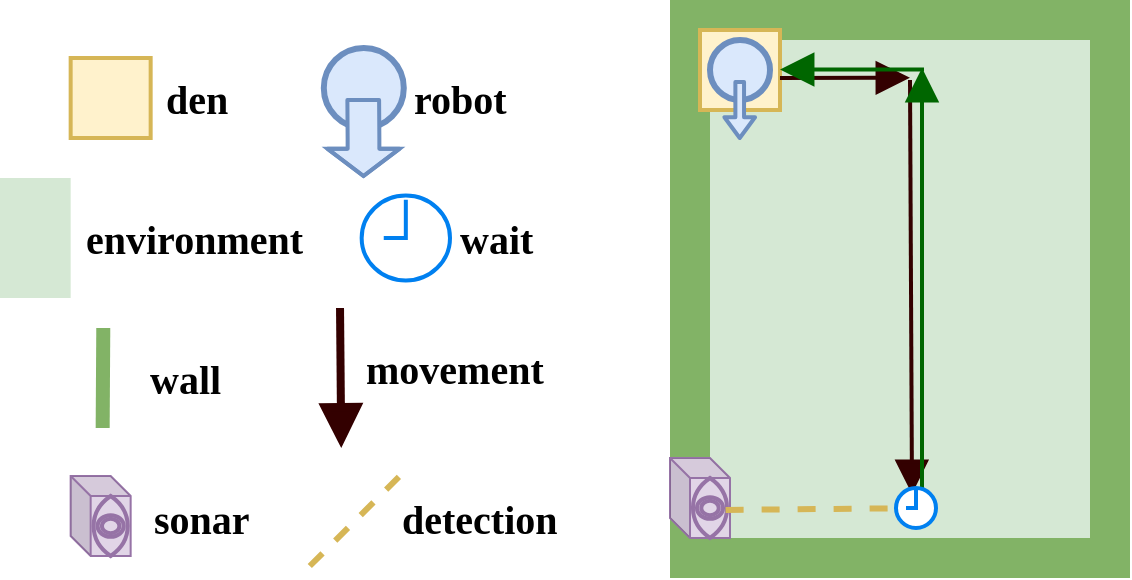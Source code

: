 <mxfile version="14.4.3" type="device"><diagram id="38rpAJSljCp4Y_t4XJB3" name="Pagina-1"><mxGraphModel dx="852" dy="494" grid="1" gridSize="10" guides="1" tooltips="1" connect="1" arrows="1" fold="1" page="1" pageScale="1" pageWidth="827" pageHeight="1169" math="0" shadow="0"><root><mxCell id="0"/><mxCell id="1" parent="0"/><mxCell id="dRU0oKlooQQdXRO8Y2s7-1" value="" style="rounded=0;whiteSpace=wrap;html=1;fillColor=#d5e8d4;strokeColor=#82b366;perimeterSpacing=0;strokeWidth=20;glass=0;shadow=0;sketch=0;" parent="1" vertex="1"><mxGeometry x="380" y="91" width="210" height="269" as="geometry"/></mxCell><mxCell id="dRU0oKlooQQdXRO8Y2s7-8" value="" style="ellipse;whiteSpace=wrap;html=1;aspect=fixed;rounded=0;shadow=0;glass=0;sketch=0;strokeWidth=3;fillColor=#dae8fc;strokeColor=#6c8ebf;" parent="1" vertex="1"><mxGeometry x="196.9" y="105" width="40" height="40" as="geometry"/></mxCell><mxCell id="dRU0oKlooQQdXRO8Y2s7-9" value="" style="shape=flexArrow;endArrow=classic;html=1;strokeColor=#6c8ebf;strokeWidth=2;width=14.857;endSize=3.857;endWidth=18.095;fillColor=#dae8fc;" parent="1" edge="1"><mxGeometry width="50" height="50" relative="1" as="geometry"><mxPoint x="216.61" y="130.0" as="sourcePoint"/><mxPoint x="216.75" y="170" as="targetPoint"/><Array as="points"><mxPoint x="216.75" y="150"/></Array></mxGeometry></mxCell><mxCell id="dRU0oKlooQQdXRO8Y2s7-10" value="robot" style="text;html=1;strokeColor=none;fillColor=none;align=left;verticalAlign=middle;whiteSpace=wrap;rounded=0;shadow=0;glass=0;sketch=0;fontStyle=1;fontSize=20;fontFamily=Tahoma;" parent="1" vertex="1"><mxGeometry x="239.9" y="120" width="80" height="20" as="geometry"/></mxCell><mxCell id="dRU0oKlooQQdXRO8Y2s7-11" value="" style="endArrow=block;html=1;strokeWidth=4;fillColor=#f8cecc;strokeColor=#330000;endSize=12;endFill=1;" parent="1" edge="1"><mxGeometry width="50" height="50" relative="1" as="geometry"><mxPoint x="205.01" y="235" as="sourcePoint"/><mxPoint x="205.63" y="305" as="targetPoint"/></mxGeometry></mxCell><mxCell id="dRU0oKlooQQdXRO8Y2s7-12" value="movement" style="text;html=1;strokeColor=none;fillColor=none;align=left;verticalAlign=middle;whiteSpace=wrap;rounded=0;shadow=0;glass=0;sketch=0;fontStyle=1;fontSize=20;fontFamily=Tahoma;" parent="1" vertex="1"><mxGeometry x="215.83" y="255" width="126.33" height="20" as="geometry"/></mxCell><mxCell id="dRU0oKlooQQdXRO8Y2s7-14" value="" style="rounded=0;whiteSpace=wrap;html=1;fillColor=#d5e8d4;perimeterSpacing=0;strokeWidth=7;glass=0;shadow=0;sketch=0;strokeColor=none;" parent="1" vertex="1"><mxGeometry x="35.0" y="170" width="35.33" height="60" as="geometry"/></mxCell><mxCell id="dRU0oKlooQQdXRO8Y2s7-15" value="environment" style="text;html=1;strokeColor=none;fillColor=none;align=left;verticalAlign=middle;whiteSpace=wrap;rounded=0;shadow=0;glass=0;sketch=0;fontStyle=1;fontSize=20;fontFamily=Tahoma;" parent="1" vertex="1"><mxGeometry x="76.33" y="190" width="150" height="20" as="geometry"/></mxCell><mxCell id="dRU0oKlooQQdXRO8Y2s7-16" value="" style="endArrow=none;html=1;strokeColor=#82b366;strokeWidth=7;fontFamily=Tahoma;fontSize=13;fillColor=#d5e8d4;" parent="1" edge="1"><mxGeometry width="50" height="50" relative="1" as="geometry"><mxPoint x="86.33" y="295" as="sourcePoint"/><mxPoint x="86.64" y="245" as="targetPoint"/></mxGeometry></mxCell><mxCell id="dRU0oKlooQQdXRO8Y2s7-17" value="wall" style="text;html=1;strokeColor=none;fillColor=none;align=left;verticalAlign=middle;whiteSpace=wrap;rounded=0;shadow=0;glass=0;sketch=0;fontStyle=1;fontSize=20;fontFamily=Tahoma;" parent="1" vertex="1"><mxGeometry x="107.98" y="260" width="80" height="20" as="geometry"/></mxCell><mxCell id="dRU0oKlooQQdXRO8Y2s7-18" value="" style="whiteSpace=wrap;html=1;aspect=fixed;rounded=0;shadow=0;glass=0;sketch=0;strokeWidth=2;fontFamily=Tahoma;fontSize=20;align=left;fillColor=#fff2cc;strokeColor=#d6b656;" parent="1" vertex="1"><mxGeometry x="385" y="96" width="40" height="40" as="geometry"/></mxCell><mxCell id="dRU0oKlooQQdXRO8Y2s7-2" value="" style="ellipse;whiteSpace=wrap;html=1;aspect=fixed;rounded=0;shadow=0;glass=0;sketch=0;strokeWidth=3;fillColor=#dae8fc;strokeColor=#6c8ebf;" parent="1" vertex="1"><mxGeometry x="390" y="101" width="30" height="30" as="geometry"/></mxCell><mxCell id="dRU0oKlooQQdXRO8Y2s7-7" value="" style="shape=flexArrow;endArrow=classic;html=1;strokeColor=#6c8ebf;strokeWidth=2;width=3.333;endSize=2.797;endWidth=8.981;fillColor=#dae8fc;" parent="1" edge="1"><mxGeometry width="50" height="50" relative="1" as="geometry"><mxPoint x="404.86" y="121" as="sourcePoint"/><mxPoint x="404.86" y="151" as="targetPoint"/></mxGeometry></mxCell><mxCell id="dRU0oKlooQQdXRO8Y2s7-19" value="" style="whiteSpace=wrap;html=1;aspect=fixed;rounded=0;shadow=0;glass=0;sketch=0;strokeWidth=2;fontFamily=Tahoma;fontSize=20;align=left;fillColor=#fff2cc;strokeColor=#d6b656;" parent="1" vertex="1"><mxGeometry x="70.33" y="110" width="40" height="40" as="geometry"/></mxCell><mxCell id="dRU0oKlooQQdXRO8Y2s7-20" value="den" style="text;html=1;strokeColor=none;fillColor=none;align=left;verticalAlign=middle;whiteSpace=wrap;rounded=0;shadow=0;glass=0;sketch=0;fontStyle=1;fontSize=20;fontFamily=Tahoma;" parent="1" vertex="1"><mxGeometry x="116.33" y="120" width="41.99" height="20" as="geometry"/></mxCell><mxCell id="MMd4rfXKactBf2g73csD-4" value="detection" style="text;html=1;strokeColor=none;fillColor=none;align=left;verticalAlign=middle;whiteSpace=wrap;rounded=0;shadow=0;glass=0;sketch=0;fontStyle=1;fontSize=20;fontFamily=Tahoma;" parent="1" vertex="1"><mxGeometry x="233.58" y="330" width="80" height="20" as="geometry"/></mxCell><mxCell id="MMd4rfXKactBf2g73csD-6" value="sonar" style="text;html=1;strokeColor=none;fillColor=none;align=left;verticalAlign=middle;whiteSpace=wrap;rounded=0;shadow=0;glass=0;sketch=0;fontStyle=1;fontSize=20;fontFamily=Tahoma;" parent="1" vertex="1"><mxGeometry x="110.01" y="330" width="41.99" height="20" as="geometry"/></mxCell><mxCell id="MMd4rfXKactBf2g73csD-15" value="" style="group" parent="1" vertex="1" connectable="0"><mxGeometry x="370" y="310" width="30" height="40" as="geometry"/></mxCell><mxCell id="MMd4rfXKactBf2g73csD-9" value="" style="shape=cube;whiteSpace=wrap;html=1;boundedLbl=1;backgroundOutline=1;darkOpacity=0.05;darkOpacity2=0.1;size=10;fillColor=#e1d5e7;strokeColor=#9673a6;" parent="MMd4rfXKactBf2g73csD-15" vertex="1"><mxGeometry width="30" height="40" as="geometry"/></mxCell><mxCell id="MMd4rfXKactBf2g73csD-8" value="" style="html=1;verticalLabelPosition=bottom;align=center;labelBackgroundColor=#ffffff;verticalAlign=top;strokeWidth=2;strokeColor=#9673a6;shadow=0;dashed=0;shape=mxgraph.ios7.icons.eye;fillColor=#e1d5e7;rotation=90;" parent="MMd4rfXKactBf2g73csD-15" vertex="1"><mxGeometry x="5" y="16.47" width="30" height="17.05" as="geometry"/></mxCell><mxCell id="MMd4rfXKactBf2g73csD-16" value="" style="group" parent="1" vertex="1" connectable="0"><mxGeometry x="70.33" y="319" width="30" height="40" as="geometry"/></mxCell><mxCell id="MMd4rfXKactBf2g73csD-17" value="" style="shape=cube;whiteSpace=wrap;html=1;boundedLbl=1;backgroundOutline=1;darkOpacity=0.05;darkOpacity2=0.1;size=10;fillColor=#e1d5e7;strokeColor=#9673a6;" parent="MMd4rfXKactBf2g73csD-16" vertex="1"><mxGeometry width="30" height="40" as="geometry"/></mxCell><mxCell id="MMd4rfXKactBf2g73csD-18" value="" style="html=1;verticalLabelPosition=bottom;align=center;labelBackgroundColor=#ffffff;verticalAlign=top;strokeWidth=2;strokeColor=#9673a6;shadow=0;dashed=0;shape=mxgraph.ios7.icons.eye;fillColor=#e1d5e7;rotation=90;" parent="MMd4rfXKactBf2g73csD-16" vertex="1"><mxGeometry x="5" y="16.47" width="30" height="17.05" as="geometry"/></mxCell><mxCell id="MMd4rfXKactBf2g73csD-19" value="" style="endArrow=block;html=1;strokeWidth=2;fillColor=#f8cecc;strokeColor=#330000;endSize=12;endFill=1;entryX=0.524;entryY=0.219;entryDx=0;entryDy=0;entryPerimeter=0;" parent="1" edge="1"><mxGeometry width="50" height="50" relative="1" as="geometry"><mxPoint x="425" y="120" as="sourcePoint"/><mxPoint x="490" y="119.911" as="targetPoint"/></mxGeometry></mxCell><mxCell id="MMd4rfXKactBf2g73csD-20" value="" style="endArrow=block;html=1;strokeWidth=2;fillColor=#f8cecc;strokeColor=#330000;endSize=12;endFill=1;" parent="1" edge="1"><mxGeometry width="50" height="50" relative="1" as="geometry"><mxPoint x="490" y="121" as="sourcePoint"/><mxPoint x="491" y="328" as="targetPoint"/></mxGeometry></mxCell><mxCell id="MMd4rfXKactBf2g73csD-26" value="" style="endArrow=block;html=1;strokeWidth=2;fillColor=#ffe6cc;endSize=12;endFill=1;strokeColor=#006600;" parent="1" edge="1"><mxGeometry width="50" height="50" relative="1" as="geometry"><mxPoint x="496" y="329" as="sourcePoint"/><mxPoint x="496" y="115" as="targetPoint"/></mxGeometry></mxCell><mxCell id="MMd4rfXKactBf2g73csD-27" value="" style="endArrow=block;html=1;strokeWidth=2;fillColor=#ffe6cc;endSize=12;endFill=1;strokeColor=#006600;" parent="1" edge="1"><mxGeometry width="50" height="50" relative="1" as="geometry"><mxPoint x="497" y="115.71" as="sourcePoint"/><mxPoint x="425" y="115.71" as="targetPoint"/></mxGeometry></mxCell><mxCell id="MMd4rfXKactBf2g73csD-30" value="wait" style="text;html=1;strokeColor=none;fillColor=none;align=left;verticalAlign=middle;whiteSpace=wrap;rounded=0;shadow=0;glass=0;sketch=0;fontStyle=1;fontSize=20;fontFamily=Tahoma;" parent="1" vertex="1"><mxGeometry x="263" y="190" width="83.17" height="20" as="geometry"/></mxCell><mxCell id="IypcVcmeXAi2wPXYnBP5-1" value="" style="html=1;verticalLabelPosition=bottom;align=center;labelBackgroundColor=#ffffff;verticalAlign=top;strokeWidth=2;strokeColor=#0080F0;shadow=0;dashed=0;shape=mxgraph.ios7.icons.clock;" vertex="1" parent="1"><mxGeometry x="215.83" y="178.75" width="44.17" height="42.5" as="geometry"/></mxCell><mxCell id="IypcVcmeXAi2wPXYnBP5-2" value="" style="html=1;verticalLabelPosition=bottom;align=center;labelBackgroundColor=#ffffff;verticalAlign=top;strokeWidth=2;strokeColor=#0080F0;shadow=0;dashed=0;shape=mxgraph.ios7.icons.clock;" vertex="1" parent="1"><mxGeometry x="483" y="325" width="20" height="20" as="geometry"/></mxCell><mxCell id="IypcVcmeXAi2wPXYnBP5-3" value="" style="endArrow=none;dashed=1;html=1;fillColor=#fff2cc;strokeColor=#d6b656;strokeWidth=3;" edge="1" parent="1"><mxGeometry width="50" height="50" relative="1" as="geometry"><mxPoint x="189.9" y="364" as="sourcePoint"/><mxPoint x="239.9" y="314" as="targetPoint"/></mxGeometry></mxCell><mxCell id="IypcVcmeXAi2wPXYnBP5-5" value="" style="endArrow=none;dashed=1;html=1;fillColor=#fff2cc;strokeColor=#d6b656;strokeWidth=3;exitX=0.532;exitY=0.042;exitDx=0;exitDy=0;exitPerimeter=0;entryX=-0.028;entryY=0.508;entryDx=0;entryDy=0;entryPerimeter=0;" edge="1" parent="1" source="MMd4rfXKactBf2g73csD-8" target="IypcVcmeXAi2wPXYnBP5-2"><mxGeometry width="50" height="50" relative="1" as="geometry"><mxPoint x="420" y="345" as="sourcePoint"/><mxPoint x="480" y="335" as="targetPoint"/></mxGeometry></mxCell></root></mxGraphModel></diagram></mxfile>